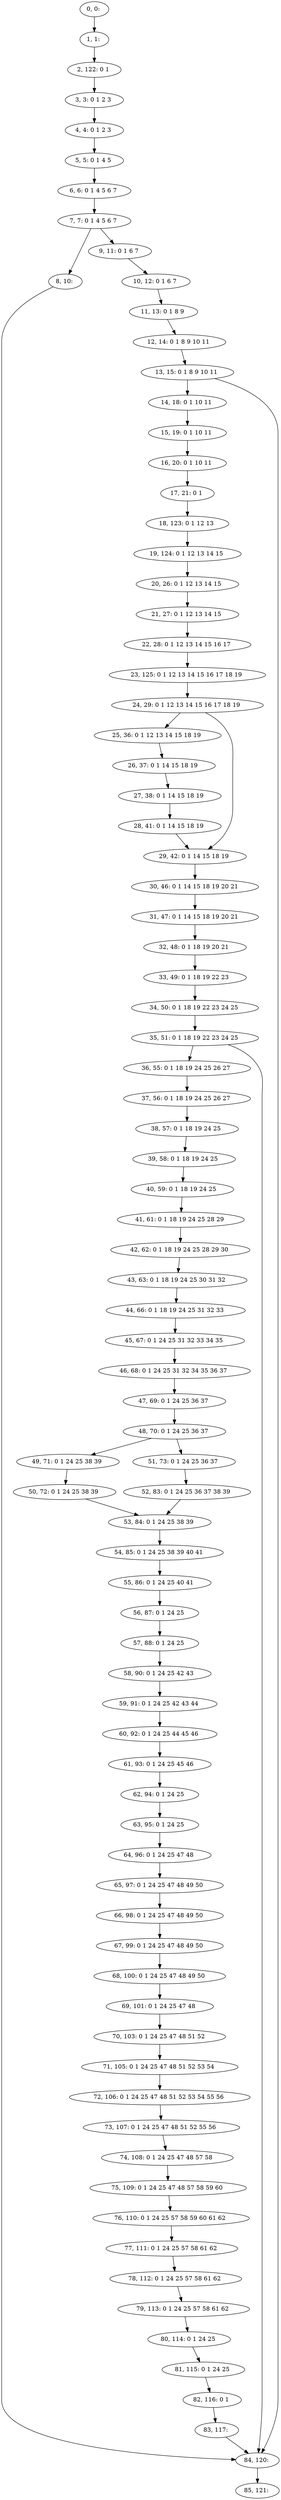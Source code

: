 digraph G {
0[label="0, 0: "];
1[label="1, 1: "];
2[label="2, 122: 0 1 "];
3[label="3, 3: 0 1 2 3 "];
4[label="4, 4: 0 1 2 3 "];
5[label="5, 5: 0 1 4 5 "];
6[label="6, 6: 0 1 4 5 6 7 "];
7[label="7, 7: 0 1 4 5 6 7 "];
8[label="8, 10: "];
9[label="9, 11: 0 1 6 7 "];
10[label="10, 12: 0 1 6 7 "];
11[label="11, 13: 0 1 8 9 "];
12[label="12, 14: 0 1 8 9 10 11 "];
13[label="13, 15: 0 1 8 9 10 11 "];
14[label="14, 18: 0 1 10 11 "];
15[label="15, 19: 0 1 10 11 "];
16[label="16, 20: 0 1 10 11 "];
17[label="17, 21: 0 1 "];
18[label="18, 123: 0 1 12 13 "];
19[label="19, 124: 0 1 12 13 14 15 "];
20[label="20, 26: 0 1 12 13 14 15 "];
21[label="21, 27: 0 1 12 13 14 15 "];
22[label="22, 28: 0 1 12 13 14 15 16 17 "];
23[label="23, 125: 0 1 12 13 14 15 16 17 18 19 "];
24[label="24, 29: 0 1 12 13 14 15 16 17 18 19 "];
25[label="25, 36: 0 1 12 13 14 15 18 19 "];
26[label="26, 37: 0 1 14 15 18 19 "];
27[label="27, 38: 0 1 14 15 18 19 "];
28[label="28, 41: 0 1 14 15 18 19 "];
29[label="29, 42: 0 1 14 15 18 19 "];
30[label="30, 46: 0 1 14 15 18 19 20 21 "];
31[label="31, 47: 0 1 14 15 18 19 20 21 "];
32[label="32, 48: 0 1 18 19 20 21 "];
33[label="33, 49: 0 1 18 19 22 23 "];
34[label="34, 50: 0 1 18 19 22 23 24 25 "];
35[label="35, 51: 0 1 18 19 22 23 24 25 "];
36[label="36, 55: 0 1 18 19 24 25 26 27 "];
37[label="37, 56: 0 1 18 19 24 25 26 27 "];
38[label="38, 57: 0 1 18 19 24 25 "];
39[label="39, 58: 0 1 18 19 24 25 "];
40[label="40, 59: 0 1 18 19 24 25 "];
41[label="41, 61: 0 1 18 19 24 25 28 29 "];
42[label="42, 62: 0 1 18 19 24 25 28 29 30 "];
43[label="43, 63: 0 1 18 19 24 25 30 31 32 "];
44[label="44, 66: 0 1 18 19 24 25 31 32 33 "];
45[label="45, 67: 0 1 24 25 31 32 33 34 35 "];
46[label="46, 68: 0 1 24 25 31 32 34 35 36 37 "];
47[label="47, 69: 0 1 24 25 36 37 "];
48[label="48, 70: 0 1 24 25 36 37 "];
49[label="49, 71: 0 1 24 25 38 39 "];
50[label="50, 72: 0 1 24 25 38 39 "];
51[label="51, 73: 0 1 24 25 36 37 "];
52[label="52, 83: 0 1 24 25 36 37 38 39 "];
53[label="53, 84: 0 1 24 25 38 39 "];
54[label="54, 85: 0 1 24 25 38 39 40 41 "];
55[label="55, 86: 0 1 24 25 40 41 "];
56[label="56, 87: 0 1 24 25 "];
57[label="57, 88: 0 1 24 25 "];
58[label="58, 90: 0 1 24 25 42 43 "];
59[label="59, 91: 0 1 24 25 42 43 44 "];
60[label="60, 92: 0 1 24 25 44 45 46 "];
61[label="61, 93: 0 1 24 25 45 46 "];
62[label="62, 94: 0 1 24 25 "];
63[label="63, 95: 0 1 24 25 "];
64[label="64, 96: 0 1 24 25 47 48 "];
65[label="65, 97: 0 1 24 25 47 48 49 50 "];
66[label="66, 98: 0 1 24 25 47 48 49 50 "];
67[label="67, 99: 0 1 24 25 47 48 49 50 "];
68[label="68, 100: 0 1 24 25 47 48 49 50 "];
69[label="69, 101: 0 1 24 25 47 48 "];
70[label="70, 103: 0 1 24 25 47 48 51 52 "];
71[label="71, 105: 0 1 24 25 47 48 51 52 53 54 "];
72[label="72, 106: 0 1 24 25 47 48 51 52 53 54 55 56 "];
73[label="73, 107: 0 1 24 25 47 48 51 52 55 56 "];
74[label="74, 108: 0 1 24 25 47 48 57 58 "];
75[label="75, 109: 0 1 24 25 47 48 57 58 59 60 "];
76[label="76, 110: 0 1 24 25 57 58 59 60 61 62 "];
77[label="77, 111: 0 1 24 25 57 58 61 62 "];
78[label="78, 112: 0 1 24 25 57 58 61 62 "];
79[label="79, 113: 0 1 24 25 57 58 61 62 "];
80[label="80, 114: 0 1 24 25 "];
81[label="81, 115: 0 1 24 25 "];
82[label="82, 116: 0 1 "];
83[label="83, 117: "];
84[label="84, 120: "];
85[label="85, 121: "];
0->1 ;
1->2 ;
2->3 ;
3->4 ;
4->5 ;
5->6 ;
6->7 ;
7->8 ;
7->9 ;
8->84 ;
9->10 ;
10->11 ;
11->12 ;
12->13 ;
13->14 ;
13->84 ;
14->15 ;
15->16 ;
16->17 ;
17->18 ;
18->19 ;
19->20 ;
20->21 ;
21->22 ;
22->23 ;
23->24 ;
24->25 ;
24->29 ;
25->26 ;
26->27 ;
27->28 ;
28->29 ;
29->30 ;
30->31 ;
31->32 ;
32->33 ;
33->34 ;
34->35 ;
35->36 ;
35->84 ;
36->37 ;
37->38 ;
38->39 ;
39->40 ;
40->41 ;
41->42 ;
42->43 ;
43->44 ;
44->45 ;
45->46 ;
46->47 ;
47->48 ;
48->49 ;
48->51 ;
49->50 ;
50->53 ;
51->52 ;
52->53 ;
53->54 ;
54->55 ;
55->56 ;
56->57 ;
57->58 ;
58->59 ;
59->60 ;
60->61 ;
61->62 ;
62->63 ;
63->64 ;
64->65 ;
65->66 ;
66->67 ;
67->68 ;
68->69 ;
69->70 ;
70->71 ;
71->72 ;
72->73 ;
73->74 ;
74->75 ;
75->76 ;
76->77 ;
77->78 ;
78->79 ;
79->80 ;
80->81 ;
81->82 ;
82->83 ;
83->84 ;
84->85 ;
}
